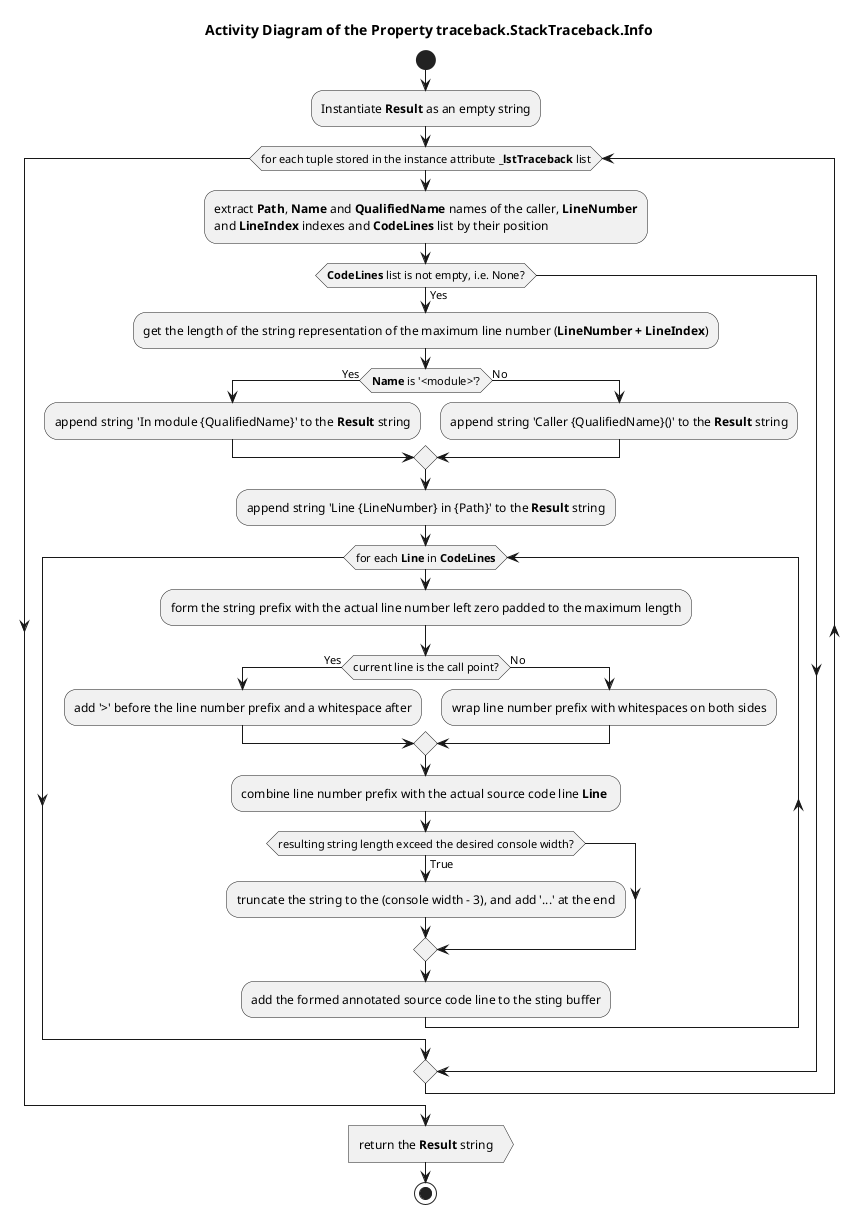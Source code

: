 @startuml traceback_stacktraceback_info

title Activity Diagram of the Property traceback.StackTraceback.Info

start

:Instantiate <b>Result</b> as an empty string;

while (for each tuple stored in the instance attribute <b>_lstTraceback</b> list)
    :extract <b>Path</b>, <b>Name</b> and <b>QualifiedName</b> names of the caller, <b>LineNumber</b>\nand <b>LineIndex</b> indexes and <b>CodeLines</b> list by their position;
    
    if (<b>CodeLines</b> list is not empty, i.e. None?) then (Yes)
        :get the length of the string representation of the maximum line number (<b>LineNumber + LineIndex</b>);
        
        if (<b>Name</b> is '<module>'?) then (Yes)
            :append string 'In module {QualifiedName}' to the <b>Result</b> string;
        else (No)
            :append string 'Caller {QualifiedName}()' to the <b>Result</b> string;
        endif

        :append string 'Line {LineNumber} in {Path}' to the <b>Result</b> string;

        while (for each <b>Line</b> in <b>CodeLines</b>)
            :form the string prefix with the actual line number left zero padded to the maximum length;
            
            if (current line is the call point?) then (Yes)
                :add '>' before the line number prefix and a whitespace after;
            else (No)
                :wrap line number prefix with whitespaces on both sides;
            endif
            
            :combine line number prefix with the actual source code line <b>Line</b> ;
            
            if (resulting string length exceed the desired console width?) then (True)
                :truncate the string to the (console width - 3), and add '...' at the end;
            endif
            
            :add the formed annotated source code line to the sting buffer;
        end while
    endif
end while

:return the <b>Result</b> string>

stop

@enduml
